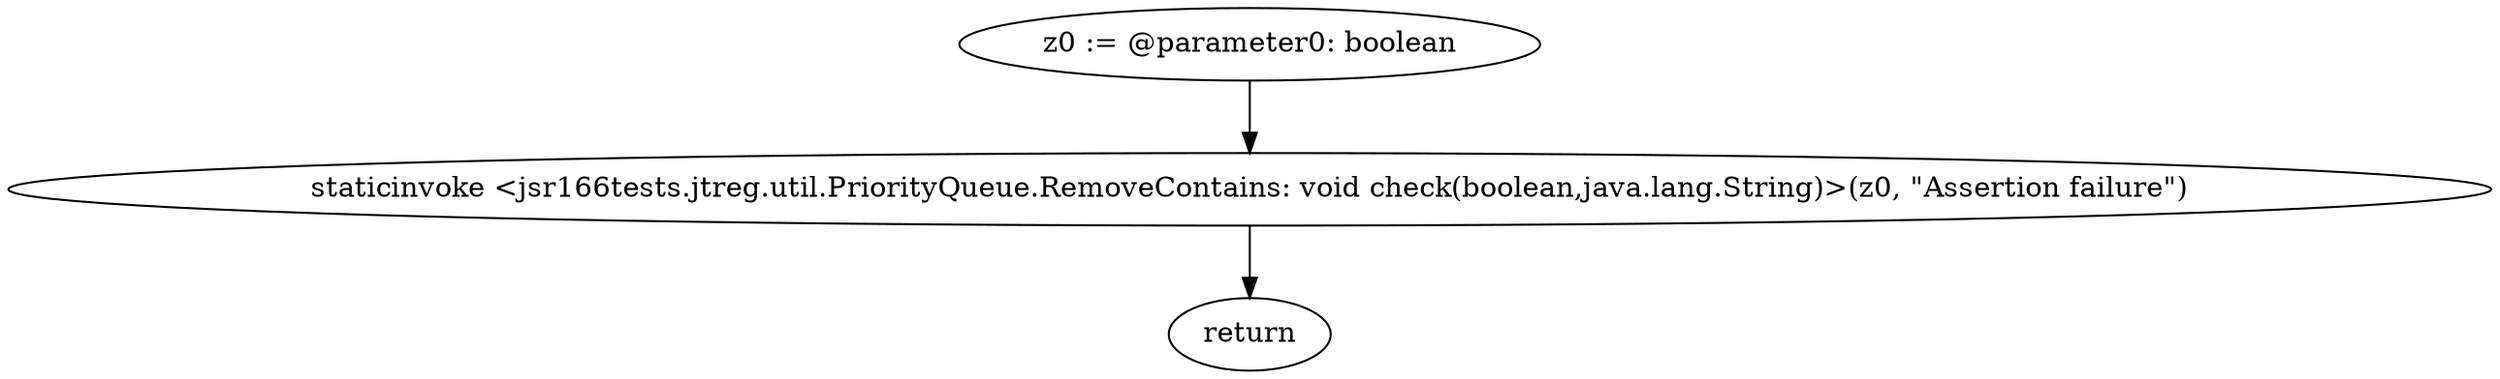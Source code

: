 digraph "unitGraph" {
    "z0 := @parameter0: boolean"
    "staticinvoke <jsr166tests.jtreg.util.PriorityQueue.RemoveContains: void check(boolean,java.lang.String)>(z0, \"Assertion failure\")"
    "return"
    "z0 := @parameter0: boolean"->"staticinvoke <jsr166tests.jtreg.util.PriorityQueue.RemoveContains: void check(boolean,java.lang.String)>(z0, \"Assertion failure\")";
    "staticinvoke <jsr166tests.jtreg.util.PriorityQueue.RemoveContains: void check(boolean,java.lang.String)>(z0, \"Assertion failure\")"->"return";
}
